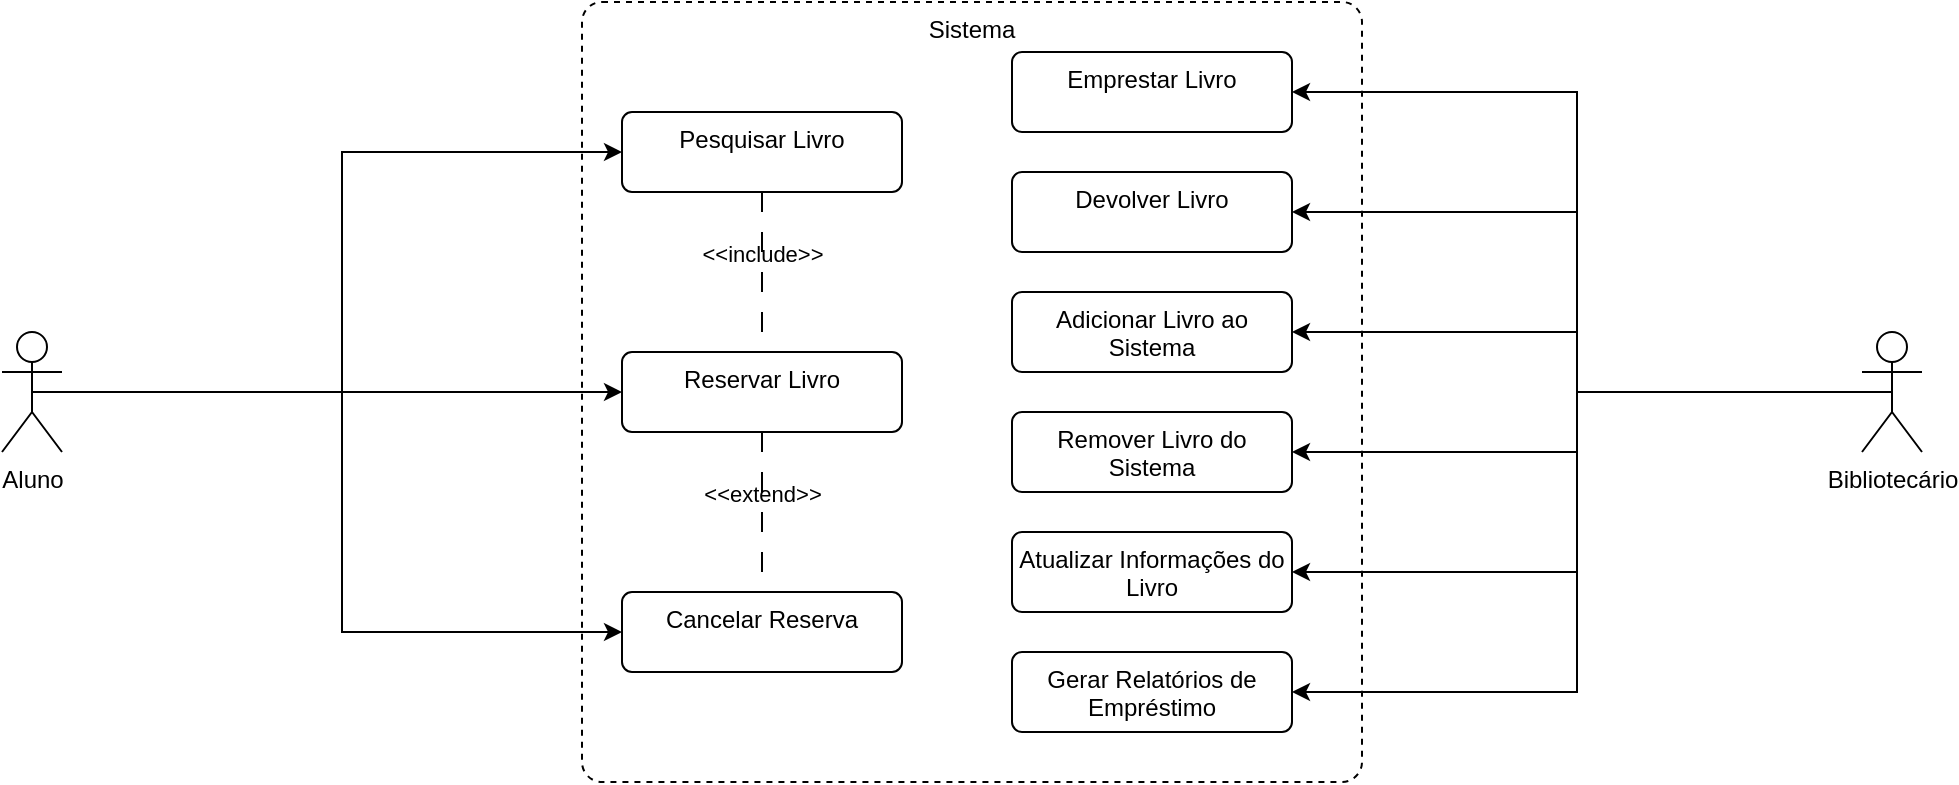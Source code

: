 <mxfile version="26.2.12" pages="3">
  <diagram name="Página-1" id="3hUTDUrDY75PHeMfw4ct">
    <mxGraphModel dx="679" dy="778" grid="1" gridSize="10" guides="1" tooltips="1" connect="1" arrows="1" fold="1" page="1" pageScale="1" pageWidth="1169" pageHeight="827" math="0" shadow="0">
      <root>
        <mxCell id="0" />
        <mxCell id="1" parent="0" />
        <mxCell id="e2vIAi4pmOWBzjZBL3Uv-1" value="Aluno" style="shape=umlActor;verticalLabelPosition=bottom;verticalAlign=top;html=1;" vertex="1" parent="1">
          <mxGeometry x="80" y="215" width="30" height="60" as="geometry" />
        </mxCell>
        <mxCell id="e2vIAi4pmOWBzjZBL3Uv-2" value="Sistema" style="html=1;align=center;verticalAlign=top;rounded=1;absoluteArcSize=1;arcSize=20;dashed=1;whiteSpace=wrap;" vertex="1" parent="1">
          <mxGeometry x="370" y="50" width="390" height="390" as="geometry" />
        </mxCell>
        <mxCell id="e2vIAi4pmOWBzjZBL3Uv-11" value="&amp;lt;&amp;lt;extend&amp;gt;&amp;gt;" style="endArrow=none;startArrow=none;endFill=0;startFill=0;endSize=8;html=1;verticalAlign=bottom;dashed=1;labelBackgroundColor=none;dashPattern=10 10;rounded=0;exitX=0.5;exitY=1;exitDx=0;exitDy=0;entryX=0.5;entryY=0;entryDx=0;entryDy=0;" edge="1" parent="1" source="e2vIAi4pmOWBzjZBL3Uv-14" target="e2vIAi4pmOWBzjZBL3Uv-15">
          <mxGeometry width="160" relative="1" as="geometry">
            <mxPoint x="250" y="250" as="sourcePoint" />
            <mxPoint x="250" y="330" as="targetPoint" />
            <mxPoint as="offset" />
          </mxGeometry>
        </mxCell>
        <mxCell id="e2vIAi4pmOWBzjZBL3Uv-7" style="edgeStyle=orthogonalEdgeStyle;rounded=0;orthogonalLoop=1;jettySize=auto;html=1;exitX=0.5;exitY=0.5;exitDx=0;exitDy=0;exitPerimeter=0;entryX=0;entryY=0.5;entryDx=0;entryDy=0;" edge="1" parent="1" source="e2vIAi4pmOWBzjZBL3Uv-1" target="e2vIAi4pmOWBzjZBL3Uv-12">
          <mxGeometry relative="1" as="geometry">
            <mxPoint x="420" y="110" as="targetPoint" />
          </mxGeometry>
        </mxCell>
        <mxCell id="e2vIAi4pmOWBzjZBL3Uv-14" value="Reservar Livro" style="html=1;align=center;verticalAlign=top;rounded=1;absoluteArcSize=1;arcSize=10;dashed=0;whiteSpace=wrap;" vertex="1" parent="1">
          <mxGeometry x="390" y="225" width="140" height="40" as="geometry" />
        </mxCell>
        <mxCell id="e2vIAi4pmOWBzjZBL3Uv-15" value="Cancelar Reserva" style="html=1;align=center;verticalAlign=top;rounded=1;absoluteArcSize=1;arcSize=10;dashed=0;whiteSpace=wrap;" vertex="1" parent="1">
          <mxGeometry x="390" y="345" width="140" height="40" as="geometry" />
        </mxCell>
        <mxCell id="e2vIAi4pmOWBzjZBL3Uv-16" value="" style="endArrow=none;startArrow=none;endFill=0;startFill=0;endSize=8;html=1;verticalAlign=bottom;dashed=1;labelBackgroundColor=none;dashPattern=10 10;rounded=0;exitX=0.5;exitY=1;exitDx=0;exitDy=0;" edge="1" parent="1" target="e2vIAi4pmOWBzjZBL3Uv-12">
          <mxGeometry width="160" relative="1" as="geometry">
            <mxPoint x="490" y="130" as="sourcePoint" />
            <mxPoint x="250" y="200" as="targetPoint" />
          </mxGeometry>
        </mxCell>
        <mxCell id="e2vIAi4pmOWBzjZBL3Uv-12" value="Pesquisar Livro" style="html=1;align=center;verticalAlign=top;rounded=1;absoluteArcSize=1;arcSize=10;dashed=0;whiteSpace=wrap;" vertex="1" parent="1">
          <mxGeometry x="390" y="105" width="140" height="40" as="geometry" />
        </mxCell>
        <mxCell id="e2vIAi4pmOWBzjZBL3Uv-6" style="edgeStyle=orthogonalEdgeStyle;rounded=0;orthogonalLoop=1;jettySize=auto;html=1;exitX=0.5;exitY=0.5;exitDx=0;exitDy=0;exitPerimeter=0;entryX=0;entryY=0.5;entryDx=0;entryDy=0;" edge="1" parent="1" source="e2vIAi4pmOWBzjZBL3Uv-1" target="e2vIAi4pmOWBzjZBL3Uv-14">
          <mxGeometry relative="1" as="geometry">
            <mxPoint x="180" y="240" as="targetPoint" />
          </mxGeometry>
        </mxCell>
        <mxCell id="e2vIAi4pmOWBzjZBL3Uv-9" style="edgeStyle=orthogonalEdgeStyle;rounded=0;orthogonalLoop=1;jettySize=auto;html=1;exitX=0.5;exitY=0.5;exitDx=0;exitDy=0;exitPerimeter=0;entryX=0;entryY=0.5;entryDx=0;entryDy=0;" edge="1" parent="1" source="e2vIAi4pmOWBzjZBL3Uv-1" target="e2vIAi4pmOWBzjZBL3Uv-15">
          <mxGeometry relative="1" as="geometry">
            <mxPoint x="380" y="415" as="targetPoint" />
          </mxGeometry>
        </mxCell>
        <mxCell id="e2vIAi4pmOWBzjZBL3Uv-17" value="&amp;lt;&amp;lt;include&amp;gt;&amp;gt;" style="endArrow=none;startArrow=none;endFill=0;startFill=0;endSize=8;html=1;verticalAlign=bottom;dashed=1;labelBackgroundColor=none;dashPattern=10 10;rounded=0;exitX=0.5;exitY=1;exitDx=0;exitDy=0;entryX=0.5;entryY=0;entryDx=0;entryDy=0;" edge="1" parent="1" source="e2vIAi4pmOWBzjZBL3Uv-12" target="e2vIAi4pmOWBzjZBL3Uv-14">
          <mxGeometry width="160" relative="1" as="geometry">
            <mxPoint x="470" y="260" as="sourcePoint" />
            <mxPoint x="470" y="340" as="targetPoint" />
            <mxPoint as="offset" />
          </mxGeometry>
        </mxCell>
        <mxCell id="e2vIAi4pmOWBzjZBL3Uv-18" value="Emprestar Livro" style="html=1;align=center;verticalAlign=top;rounded=1;absoluteArcSize=1;arcSize=10;dashed=0;whiteSpace=wrap;" vertex="1" parent="1">
          <mxGeometry x="585" y="75" width="140" height="40" as="geometry" />
        </mxCell>
        <mxCell id="e2vIAi4pmOWBzjZBL3Uv-19" value="Devolver Livro" style="html=1;align=center;verticalAlign=top;rounded=1;absoluteArcSize=1;arcSize=10;dashed=0;whiteSpace=wrap;" vertex="1" parent="1">
          <mxGeometry x="585" y="135" width="140" height="40" as="geometry" />
        </mxCell>
        <mxCell id="e2vIAi4pmOWBzjZBL3Uv-20" value="Adicionar Livro ao Sistema" style="html=1;align=center;verticalAlign=top;rounded=1;absoluteArcSize=1;arcSize=10;dashed=0;whiteSpace=wrap;" vertex="1" parent="1">
          <mxGeometry x="585" y="195" width="140" height="40" as="geometry" />
        </mxCell>
        <mxCell id="e2vIAi4pmOWBzjZBL3Uv-21" value="Remover Livro do Sistema" style="html=1;align=center;verticalAlign=top;rounded=1;absoluteArcSize=1;arcSize=10;dashed=0;whiteSpace=wrap;" vertex="1" parent="1">
          <mxGeometry x="585" y="255" width="140" height="40" as="geometry" />
        </mxCell>
        <mxCell id="e2vIAi4pmOWBzjZBL3Uv-22" value="Atualizar Informações do Livro" style="html=1;align=center;verticalAlign=top;rounded=1;absoluteArcSize=1;arcSize=10;dashed=0;whiteSpace=wrap;" vertex="1" parent="1">
          <mxGeometry x="585" y="315" width="140" height="40" as="geometry" />
        </mxCell>
        <mxCell id="e2vIAi4pmOWBzjZBL3Uv-23" value="Gerar Relatórios de Empréstimo" style="html=1;align=center;verticalAlign=top;rounded=1;absoluteArcSize=1;arcSize=10;dashed=0;whiteSpace=wrap;" vertex="1" parent="1">
          <mxGeometry x="585" y="375" width="140" height="40" as="geometry" />
        </mxCell>
        <mxCell id="e2vIAi4pmOWBzjZBL3Uv-25" style="edgeStyle=orthogonalEdgeStyle;rounded=0;orthogonalLoop=1;jettySize=auto;html=1;exitX=0.5;exitY=0.5;exitDx=0;exitDy=0;exitPerimeter=0;entryX=1;entryY=0.5;entryDx=0;entryDy=0;" edge="1" parent="1" source="e2vIAi4pmOWBzjZBL3Uv-24" target="e2vIAi4pmOWBzjZBL3Uv-18">
          <mxGeometry relative="1" as="geometry" />
        </mxCell>
        <mxCell id="e2vIAi4pmOWBzjZBL3Uv-26" style="edgeStyle=orthogonalEdgeStyle;rounded=0;orthogonalLoop=1;jettySize=auto;html=1;exitX=0.5;exitY=0.5;exitDx=0;exitDy=0;exitPerimeter=0;entryX=1;entryY=0.5;entryDx=0;entryDy=0;" edge="1" parent="1" source="e2vIAi4pmOWBzjZBL3Uv-24" target="e2vIAi4pmOWBzjZBL3Uv-19">
          <mxGeometry relative="1" as="geometry" />
        </mxCell>
        <mxCell id="e2vIAi4pmOWBzjZBL3Uv-27" style="edgeStyle=orthogonalEdgeStyle;rounded=0;orthogonalLoop=1;jettySize=auto;html=1;exitX=0.5;exitY=0.5;exitDx=0;exitDy=0;exitPerimeter=0;entryX=1;entryY=0.5;entryDx=0;entryDy=0;" edge="1" parent="1" source="e2vIAi4pmOWBzjZBL3Uv-24" target="e2vIAi4pmOWBzjZBL3Uv-20">
          <mxGeometry relative="1" as="geometry" />
        </mxCell>
        <mxCell id="e2vIAi4pmOWBzjZBL3Uv-28" style="edgeStyle=orthogonalEdgeStyle;rounded=0;orthogonalLoop=1;jettySize=auto;html=1;exitX=0.5;exitY=0.5;exitDx=0;exitDy=0;exitPerimeter=0;entryX=1;entryY=0.5;entryDx=0;entryDy=0;" edge="1" parent="1" source="e2vIAi4pmOWBzjZBL3Uv-24" target="e2vIAi4pmOWBzjZBL3Uv-21">
          <mxGeometry relative="1" as="geometry" />
        </mxCell>
        <mxCell id="e2vIAi4pmOWBzjZBL3Uv-29" style="edgeStyle=orthogonalEdgeStyle;rounded=0;orthogonalLoop=1;jettySize=auto;html=1;exitX=0.5;exitY=0.5;exitDx=0;exitDy=0;exitPerimeter=0;entryX=1;entryY=0.5;entryDx=0;entryDy=0;" edge="1" parent="1" source="e2vIAi4pmOWBzjZBL3Uv-24" target="e2vIAi4pmOWBzjZBL3Uv-22">
          <mxGeometry relative="1" as="geometry" />
        </mxCell>
        <mxCell id="e2vIAi4pmOWBzjZBL3Uv-30" style="edgeStyle=orthogonalEdgeStyle;rounded=0;orthogonalLoop=1;jettySize=auto;html=1;exitX=0.5;exitY=0.5;exitDx=0;exitDy=0;exitPerimeter=0;entryX=1;entryY=0.5;entryDx=0;entryDy=0;" edge="1" parent="1" source="e2vIAi4pmOWBzjZBL3Uv-24" target="e2vIAi4pmOWBzjZBL3Uv-23">
          <mxGeometry relative="1" as="geometry" />
        </mxCell>
        <mxCell id="e2vIAi4pmOWBzjZBL3Uv-24" value="Bibliotecário" style="shape=umlActor;verticalLabelPosition=bottom;verticalAlign=top;html=1;" vertex="1" parent="1">
          <mxGeometry x="1010" y="215" width="30" height="60" as="geometry" />
        </mxCell>
      </root>
    </mxGraphModel>
  </diagram>
  <diagram id="gj02kXKJbOG8pVmv-Cq2" name="Página-2">
    <mxGraphModel dx="679" dy="778" grid="1" gridSize="10" guides="1" tooltips="1" connect="1" arrows="1" fold="1" page="1" pageScale="1" pageWidth="1169" pageHeight="827" math="0" shadow="0">
      <root>
        <mxCell id="0" />
        <mxCell id="1" parent="0" />
        <mxCell id="bSn0USukJ5MvFvVS15KW-5" value="Aluno" style="shape=umlLifeline;perimeter=lifelinePerimeter;whiteSpace=wrap;html=1;container=1;dropTarget=0;collapsible=0;recursiveResize=0;outlineConnect=0;portConstraint=eastwest;newEdgeStyle={&quot;curved&quot;:0,&quot;rounded&quot;:0};" vertex="1" parent="1">
          <mxGeometry x="50" y="80" width="100" height="300" as="geometry" />
        </mxCell>
        <mxCell id="bSn0USukJ5MvFvVS15KW-7" value="Sistema" style="shape=umlLifeline;perimeter=lifelinePerimeter;whiteSpace=wrap;html=1;container=1;dropTarget=0;collapsible=0;recursiveResize=0;outlineConnect=0;portConstraint=eastwest;newEdgeStyle={&quot;curved&quot;:0,&quot;rounded&quot;:0};" vertex="1" parent="1">
          <mxGeometry x="200" y="80" width="100" height="300" as="geometry" />
        </mxCell>
        <mxCell id="bSn0USukJ5MvFvVS15KW-8" value="Catálogo de livros" style="shape=umlLifeline;perimeter=lifelinePerimeter;whiteSpace=wrap;html=1;container=1;dropTarget=0;collapsible=0;recursiveResize=0;outlineConnect=0;portConstraint=eastwest;newEdgeStyle={&quot;curved&quot;:0,&quot;rounded&quot;:0};" vertex="1" parent="1">
          <mxGeometry x="350" y="80" width="100" height="300" as="geometry" />
        </mxCell>
        <mxCell id="bSn0USukJ5MvFvVS15KW-13" value="&lt;span style=&quot;text-align: left;&quot;&gt;Solicitar reserva do livro&lt;/span&gt;" style="html=1;verticalAlign=bottom;endArrow=block;curved=0;rounded=0;exitX=0.51;exitY=0.267;exitDx=0;exitDy=0;exitPerimeter=0;" edge="1" parent="1" source="bSn0USukJ5MvFvVS15KW-5" target="bSn0USukJ5MvFvVS15KW-7">
          <mxGeometry width="80" relative="1" as="geometry">
            <mxPoint x="310" y="400" as="sourcePoint" />
            <mxPoint x="390" y="400" as="targetPoint" />
          </mxGeometry>
        </mxCell>
        <mxCell id="bSn0USukJ5MvFvVS15KW-14" value="&lt;span style=&quot;text-align: left;&quot;&gt;Verificar disponibilidade&lt;/span&gt;" style="html=1;verticalAlign=bottom;endArrow=block;curved=0;rounded=0;exitX=0.51;exitY=0.267;exitDx=0;exitDy=0;exitPerimeter=0;" edge="1" parent="1" target="bSn0USukJ5MvFvVS15KW-8">
          <mxGeometry width="80" relative="1" as="geometry">
            <mxPoint x="250" y="190" as="sourcePoint" />
            <mxPoint x="399" y="190" as="targetPoint" />
          </mxGeometry>
        </mxCell>
        <mxCell id="bSn0USukJ5MvFvVS15KW-15" value="&lt;span style=&quot;text-align: left;&quot;&gt;Pesquisa livro&lt;/span&gt;" style="html=1;verticalAlign=bottom;endArrow=block;curved=0;rounded=0;" edge="1" parent="1" source="bSn0USukJ5MvFvVS15KW-7" target="bSn0USukJ5MvFvVS15KW-8">
          <mxGeometry width="80" relative="1" as="geometry">
            <mxPoint x="270" y="250" as="sourcePoint" />
            <mxPoint x="420" y="250" as="targetPoint" />
          </mxGeometry>
        </mxCell>
        <mxCell id="bSn0USukJ5MvFvVS15KW-16" value="&lt;span style=&quot;text-align: left;&quot;&gt;Confirmar reserva&lt;/span&gt;" style="html=1;verticalAlign=bottom;endArrow=block;curved=0;rounded=0;" edge="1" parent="1" source="bSn0USukJ5MvFvVS15KW-7">
          <mxGeometry width="80" relative="1" as="geometry">
            <mxPoint x="260" y="290" as="sourcePoint" />
            <mxPoint x="400" y="290" as="targetPoint" />
          </mxGeometry>
        </mxCell>
        <mxCell id="bSn0USukJ5MvFvVS15KW-17" value="&lt;span style=&quot;text-align: left;&quot;&gt;Fornecer confirmação&lt;/span&gt;" style="html=1;verticalAlign=bottom;endArrow=block;curved=0;rounded=0;entryX=0.51;entryY=0.597;entryDx=0;entryDy=0;entryPerimeter=0;" edge="1" parent="1" source="bSn0USukJ5MvFvVS15KW-7" target="bSn0USukJ5MvFvVS15KW-5">
          <mxGeometry width="80" relative="1" as="geometry">
            <mxPoint x="140" y="500" as="sourcePoint" />
            <mxPoint x="160" y="260" as="targetPoint" />
          </mxGeometry>
        </mxCell>
      </root>
    </mxGraphModel>
  </diagram>
  <diagram id="V2e5OjVM8ZXlapWCCS-q" name="Página-3">
    <mxGraphModel dx="679" dy="778" grid="1" gridSize="10" guides="1" tooltips="1" connect="1" arrows="1" fold="1" page="1" pageScale="1" pageWidth="1169" pageHeight="827" math="0" shadow="0">
      <root>
        <mxCell id="0" />
        <mxCell id="1" parent="0" />
        <mxCell id="kZbU8x-M65Ro_iKf1Prl-1" value="Empréstimo" style="swimlane;fontStyle=0;childLayout=stackLayout;horizontal=1;startSize=26;fillColor=none;horizontalStack=0;resizeParent=1;resizeParentMax=0;resizeLast=0;collapsible=1;marginBottom=0;whiteSpace=wrap;html=1;" vertex="1" parent="1">
          <mxGeometry x="470" y="310" width="140" height="104" as="geometry" />
        </mxCell>
        <mxCell id="kZbU8x-M65Ro_iKf1Prl-2" value="+ nomeAluno" style="text;strokeColor=none;fillColor=none;align=left;verticalAlign=top;spacingLeft=4;spacingRight=4;overflow=hidden;rotatable=0;points=[[0,0.5],[1,0.5]];portConstraint=eastwest;whiteSpace=wrap;html=1;" vertex="1" parent="kZbU8x-M65Ro_iKf1Prl-1">
          <mxGeometry y="26" width="140" height="26" as="geometry" />
        </mxCell>
        <mxCell id="kZbU8x-M65Ro_iKf1Prl-3" value="+ nomeLivro" style="text;strokeColor=none;fillColor=none;align=left;verticalAlign=top;spacingLeft=4;spacingRight=4;overflow=hidden;rotatable=0;points=[[0,0.5],[1,0.5]];portConstraint=eastwest;whiteSpace=wrap;html=1;" vertex="1" parent="kZbU8x-M65Ro_iKf1Prl-1">
          <mxGeometry y="52" width="140" height="26" as="geometry" />
        </mxCell>
        <mxCell id="kZbU8x-M65Ro_iKf1Prl-4" value="+ data" style="text;strokeColor=none;fillColor=none;align=left;verticalAlign=top;spacingLeft=4;spacingRight=4;overflow=hidden;rotatable=0;points=[[0,0.5],[1,0.5]];portConstraint=eastwest;whiteSpace=wrap;html=1;" vertex="1" parent="kZbU8x-M65Ro_iKf1Prl-1">
          <mxGeometry y="78" width="140" height="26" as="geometry" />
        </mxCell>
        <mxCell id="kZbU8x-M65Ro_iKf1Prl-5" value="Sistena" style="swimlane;fontStyle=0;childLayout=stackLayout;horizontal=1;startSize=26;fillColor=none;horizontalStack=0;resizeParent=1;resizeParentMax=0;resizeLast=0;collapsible=1;marginBottom=0;whiteSpace=wrap;html=1;" vertex="1" parent="1">
          <mxGeometry x="470" y="66" width="160" height="104" as="geometry" />
        </mxCell>
        <mxCell id="kZbU8x-M65Ro_iKf1Prl-6" value="+ gerenciarEmprestimo" style="text;strokeColor=none;fillColor=none;align=left;verticalAlign=top;spacingLeft=4;spacingRight=4;overflow=hidden;rotatable=0;points=[[0,0.5],[1,0.5]];portConstraint=eastwest;whiteSpace=wrap;html=1;" vertex="1" parent="kZbU8x-M65Ro_iKf1Prl-5">
          <mxGeometry y="26" width="160" height="26" as="geometry" />
        </mxCell>
        <mxCell id="kZbU8x-M65Ro_iKf1Prl-7" value="+ gerenciarDevolucao" style="text;strokeColor=none;fillColor=none;align=left;verticalAlign=top;spacingLeft=4;spacingRight=4;overflow=hidden;rotatable=0;points=[[0,0.5],[1,0.5]];portConstraint=eastwest;whiteSpace=wrap;html=1;" vertex="1" parent="kZbU8x-M65Ro_iKf1Prl-5">
          <mxGeometry y="52" width="160" height="26" as="geometry" />
        </mxCell>
        <mxCell id="kZbU8x-M65Ro_iKf1Prl-8" value="+ gerenciarCancelamento" style="text;strokeColor=none;fillColor=none;align=left;verticalAlign=top;spacingLeft=4;spacingRight=4;overflow=hidden;rotatable=0;points=[[0,0.5],[1,0.5]];portConstraint=eastwest;whiteSpace=wrap;html=1;" vertex="1" parent="kZbU8x-M65Ro_iKf1Prl-5">
          <mxGeometry y="78" width="160" height="26" as="geometry" />
        </mxCell>
        <mxCell id="kZbU8x-M65Ro_iKf1Prl-13" value="LIvro" style="swimlane;fontStyle=0;childLayout=stackLayout;horizontal=1;startSize=26;fillColor=none;horizontalStack=0;resizeParent=1;resizeParentMax=0;resizeLast=0;collapsible=1;marginBottom=0;whiteSpace=wrap;html=1;" vertex="1" parent="1">
          <mxGeometry x="280" y="320" width="140" height="78" as="geometry" />
        </mxCell>
        <mxCell id="kZbU8x-M65Ro_iKf1Prl-14" value="+ titulo" style="text;strokeColor=none;fillColor=none;align=left;verticalAlign=top;spacingLeft=4;spacingRight=4;overflow=hidden;rotatable=0;points=[[0,0.5],[1,0.5]];portConstraint=eastwest;whiteSpace=wrap;html=1;" vertex="1" parent="kZbU8x-M65Ro_iKf1Prl-13">
          <mxGeometry y="26" width="140" height="26" as="geometry" />
        </mxCell>
        <mxCell id="kZbU8x-M65Ro_iKf1Prl-15" value="+ autor" style="text;strokeColor=none;fillColor=none;align=left;verticalAlign=top;spacingLeft=4;spacingRight=4;overflow=hidden;rotatable=0;points=[[0,0.5],[1,0.5]];portConstraint=eastwest;whiteSpace=wrap;html=1;" vertex="1" parent="kZbU8x-M65Ro_iKf1Prl-13">
          <mxGeometry y="52" width="140" height="26" as="geometry" />
        </mxCell>
        <mxCell id="kZbU8x-M65Ro_iKf1Prl-17" value="Bibliotecária" style="swimlane;fontStyle=1;align=center;verticalAlign=top;childLayout=stackLayout;horizontal=1;startSize=26;horizontalStack=0;resizeParent=1;resizeParentMax=0;resizeLast=0;collapsible=1;marginBottom=0;whiteSpace=wrap;html=1;" vertex="1" parent="1">
          <mxGeometry x="270" y="490" width="160" height="190" as="geometry" />
        </mxCell>
        <mxCell id="kZbU8x-M65Ro_iKf1Prl-18" value="+ numeroMatricula" style="text;strokeColor=none;fillColor=none;align=left;verticalAlign=top;spacingLeft=4;spacingRight=4;overflow=hidden;rotatable=0;points=[[0,0.5],[1,0.5]];portConstraint=eastwest;whiteSpace=wrap;html=1;" vertex="1" parent="kZbU8x-M65Ro_iKf1Prl-17">
          <mxGeometry y="26" width="160" height="26" as="geometry" />
        </mxCell>
        <mxCell id="kZbU8x-M65Ro_iKf1Prl-19" value="" style="line;strokeWidth=1;fillColor=none;align=left;verticalAlign=middle;spacingTop=-1;spacingLeft=3;spacingRight=3;rotatable=0;labelPosition=right;points=[];portConstraint=eastwest;strokeColor=inherit;" vertex="1" parent="kZbU8x-M65Ro_iKf1Prl-17">
          <mxGeometry y="52" width="160" height="8" as="geometry" />
        </mxCell>
        <mxCell id="kZbU8x-M65Ro_iKf1Prl-20" value="+ cadastrarUsuario" style="text;strokeColor=none;fillColor=none;align=left;verticalAlign=top;spacingLeft=4;spacingRight=4;overflow=hidden;rotatable=0;points=[[0,0.5],[1,0.5]];portConstraint=eastwest;whiteSpace=wrap;html=1;" vertex="1" parent="kZbU8x-M65Ro_iKf1Prl-17">
          <mxGeometry y="60" width="160" height="26" as="geometry" />
        </mxCell>
        <mxCell id="kZbU8x-M65Ro_iKf1Prl-25" value="+ atualizaUsuario" style="text;strokeColor=none;fillColor=none;align=left;verticalAlign=top;spacingLeft=4;spacingRight=4;overflow=hidden;rotatable=0;points=[[0,0.5],[1,0.5]];portConstraint=eastwest;whiteSpace=wrap;html=1;" vertex="1" parent="kZbU8x-M65Ro_iKf1Prl-17">
          <mxGeometry y="86" width="160" height="26" as="geometry" />
        </mxCell>
        <mxCell id="kZbU8x-M65Ro_iKf1Prl-26" value="+ registrar Emprestimo" style="text;strokeColor=none;fillColor=none;align=left;verticalAlign=top;spacingLeft=4;spacingRight=4;overflow=hidden;rotatable=0;points=[[0,0.5],[1,0.5]];portConstraint=eastwest;whiteSpace=wrap;html=1;" vertex="1" parent="kZbU8x-M65Ro_iKf1Prl-17">
          <mxGeometry y="112" width="160" height="26" as="geometry" />
        </mxCell>
        <mxCell id="kZbU8x-M65Ro_iKf1Prl-27" value="+ gerenciarReserva" style="text;strokeColor=none;fillColor=none;align=left;verticalAlign=top;spacingLeft=4;spacingRight=4;overflow=hidden;rotatable=0;points=[[0,0.5],[1,0.5]];portConstraint=eastwest;whiteSpace=wrap;html=1;" vertex="1" parent="kZbU8x-M65Ro_iKf1Prl-17">
          <mxGeometry y="138" width="160" height="26" as="geometry" />
        </mxCell>
        <mxCell id="kZbU8x-M65Ro_iKf1Prl-28" value="+ RegistrarDevoluçao" style="text;strokeColor=none;fillColor=none;align=left;verticalAlign=top;spacingLeft=4;spacingRight=4;overflow=hidden;rotatable=0;points=[[0,0.5],[1,0.5]];portConstraint=eastwest;whiteSpace=wrap;html=1;" vertex="1" parent="kZbU8x-M65Ro_iKf1Prl-17">
          <mxGeometry y="164" width="160" height="26" as="geometry" />
        </mxCell>
        <mxCell id="kZbU8x-M65Ro_iKf1Prl-21" value="Aluno" style="swimlane;fontStyle=1;align=center;verticalAlign=top;childLayout=stackLayout;horizontal=1;startSize=26;horizontalStack=0;resizeParent=1;resizeParentMax=0;resizeLast=0;collapsible=1;marginBottom=0;whiteSpace=wrap;html=1;" vertex="1" parent="1">
          <mxGeometry x="80" y="170" width="160" height="86" as="geometry" />
        </mxCell>
        <mxCell id="kZbU8x-M65Ro_iKf1Prl-22" value="CPF:" style="text;strokeColor=none;fillColor=none;align=left;verticalAlign=top;spacingLeft=4;spacingRight=4;overflow=hidden;rotatable=0;points=[[0,0.5],[1,0.5]];portConstraint=eastwest;whiteSpace=wrap;html=1;" vertex="1" parent="kZbU8x-M65Ro_iKf1Prl-21">
          <mxGeometry y="26" width="160" height="26" as="geometry" />
        </mxCell>
        <mxCell id="kZbU8x-M65Ro_iKf1Prl-23" value="" style="line;strokeWidth=1;fillColor=none;align=left;verticalAlign=middle;spacingTop=-1;spacingLeft=3;spacingRight=3;rotatable=0;labelPosition=right;points=[];portConstraint=eastwest;strokeColor=inherit;" vertex="1" parent="kZbU8x-M65Ro_iKf1Prl-21">
          <mxGeometry y="52" width="160" height="8" as="geometry" />
        </mxCell>
        <mxCell id="kZbU8x-M65Ro_iKf1Prl-24" value="FAZERRESERVAS" style="text;strokeColor=none;fillColor=none;align=left;verticalAlign=top;spacingLeft=4;spacingRight=4;overflow=hidden;rotatable=0;points=[[0,0.5],[1,0.5]];portConstraint=eastwest;whiteSpace=wrap;html=1;" vertex="1" parent="kZbU8x-M65Ro_iKf1Prl-21">
          <mxGeometry y="60" width="160" height="26" as="geometry" />
        </mxCell>
        <mxCell id="kZbU8x-M65Ro_iKf1Prl-29" value="" style="html=1;verticalAlign=bottom;labelBackgroundColor=none;endArrow=block;endFill=1;rounded=0;exitX=0;exitY=0.5;exitDx=0;exitDy=0;entryX=0.5;entryY=1.192;entryDx=0;entryDy=0;entryPerimeter=0;" edge="1" parent="1" source="kZbU8x-M65Ro_iKf1Prl-25" target="kZbU8x-M65Ro_iKf1Prl-24">
          <mxGeometry width="160" relative="1" as="geometry">
            <mxPoint x="270" y="400" as="sourcePoint" />
            <mxPoint x="430" y="400" as="targetPoint" />
          </mxGeometry>
        </mxCell>
        <mxCell id="kZbU8x-M65Ro_iKf1Prl-39" value="" style="endArrow=none;html=1;rounded=0;exitX=0.5;exitY=0;exitDx=0;exitDy=0;entryX=0.507;entryY=1.077;entryDx=0;entryDy=0;entryPerimeter=0;" edge="1" parent="1" source="kZbU8x-M65Ro_iKf1Prl-17" target="kZbU8x-M65Ro_iKf1Prl-15">
          <mxGeometry width="50" height="50" relative="1" as="geometry">
            <mxPoint x="330" y="430" as="sourcePoint" />
            <mxPoint x="280" y="330" as="targetPoint" />
          </mxGeometry>
        </mxCell>
        <mxCell id="kZbU8x-M65Ro_iKf1Prl-40" value="" style="endArrow=none;html=1;rounded=0;entryX=0;entryY=0.5;entryDx=0;entryDy=0;exitX=0.75;exitY=0;exitDx=0;exitDy=0;" edge="1" parent="1" source="kZbU8x-M65Ro_iKf1Prl-17" target="kZbU8x-M65Ro_iKf1Prl-3">
          <mxGeometry width="50" height="50" relative="1" as="geometry">
            <mxPoint x="360" y="500" as="sourcePoint" />
            <mxPoint x="520" y="284" as="targetPoint" />
          </mxGeometry>
        </mxCell>
        <mxCell id="kZbU8x-M65Ro_iKf1Prl-41" value="" style="endArrow=none;html=1;rounded=0;entryX=0.5;entryY=0;entryDx=0;entryDy=0;exitX=0.675;exitY=1.154;exitDx=0;exitDy=0;exitPerimeter=0;" edge="1" parent="1" source="kZbU8x-M65Ro_iKf1Prl-8" target="kZbU8x-M65Ro_iKf1Prl-1">
          <mxGeometry width="50" height="50" relative="1" as="geometry">
            <mxPoint x="360" y="500" as="sourcePoint" />
            <mxPoint x="520" y="284" as="targetPoint" />
          </mxGeometry>
        </mxCell>
        <mxCell id="kZbU8x-M65Ro_iKf1Prl-42" value="" style="html=1;verticalAlign=bottom;labelBackgroundColor=none;endArrow=block;endFill=1;rounded=0;exitX=1;exitY=0.25;exitDx=0;exitDy=0;entryX=0;entryY=0;entryDx=0;entryDy=0;" edge="1" parent="1" source="kZbU8x-M65Ro_iKf1Prl-21" target="kZbU8x-M65Ro_iKf1Prl-5">
          <mxGeometry width="160" relative="1" as="geometry">
            <mxPoint x="120" y="580" as="sourcePoint" />
            <mxPoint x="70" y="400" as="targetPoint" />
          </mxGeometry>
        </mxCell>
      </root>
    </mxGraphModel>
  </diagram>
</mxfile>
